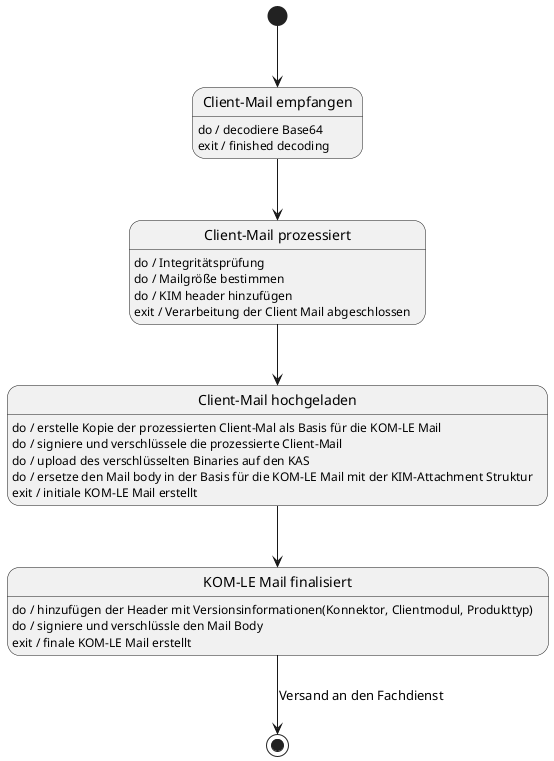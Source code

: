 @startuml
scale max 2048 width

state "Client-Mail empfangen" as cm
cm : do / decodiere Base64
cm : exit / finished decoding

state "Client-Mail prozessiert" as dcm
dcm: do / Integritätsprüfung
dcm: do / Mailgröße bestimmen
dcm: do / KIM header hinzufügen
dcm: exit / Verarbeitung der Client Mail abgeschlossen

state "Client-Mail hochgeladen" as cmcm
cmcm: do / erstelle Kopie der prozessierten Client-Mal als Basis für die KOM-LE Mail
cmcm: do / signiere und verschlüssele die prozessierte Client-Mail
cmcm: do / upload des verschlüsselten Binaries auf den KAS
cmcm: do / ersetze den Mail body in der Basis für die KOM-LE Mail mit der KIM-Attachment Struktur
cmcm: exit / initiale KOM-LE Mail erstellt

state "KOM-LE Mail finalisiert" as ckm
ckm: do / hinzufügen der Header mit Versionsinformationen(Konnektor, Clientmodul, Produkttyp)
ckm: do / signiere und verschlüssle den Mail Body
ckm: exit / finale KOM-LE Mail erstellt

[*] -d-> cm
cm -d-> dcm
dcm -d-> cmcm
cmcm -d-> ckm
ckm -d-> [*] : Versand an den Fachdienst

@enduml

